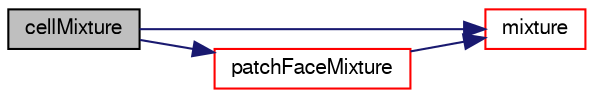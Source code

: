digraph "cellMixture"
{
  bgcolor="transparent";
  edge [fontname="FreeSans",fontsize="10",labelfontname="FreeSans",labelfontsize="10"];
  node [fontname="FreeSans",fontsize="10",shape=record];
  rankdir="LR";
  Node173 [label="cellMixture",height=0.2,width=0.4,color="black", fillcolor="grey75", style="filled", fontcolor="black"];
  Node173 -> Node174 [color="midnightblue",fontsize="10",style="solid",fontname="FreeSans"];
  Node174 [label="mixture",height=0.2,width=0.4,color="red",URL="$a30162.html#a4ca3da4ba6a39fc1dd9ac3bd51c2eda0"];
  Node173 -> Node226 [color="midnightblue",fontsize="10",style="solid",fontname="FreeSans"];
  Node226 [label="patchFaceMixture",height=0.2,width=0.4,color="red",URL="$a30162.html#a3837d5effc02e5f6f3fbc6cab0926ab7"];
  Node226 -> Node174 [color="midnightblue",fontsize="10",style="solid",fontname="FreeSans"];
}
